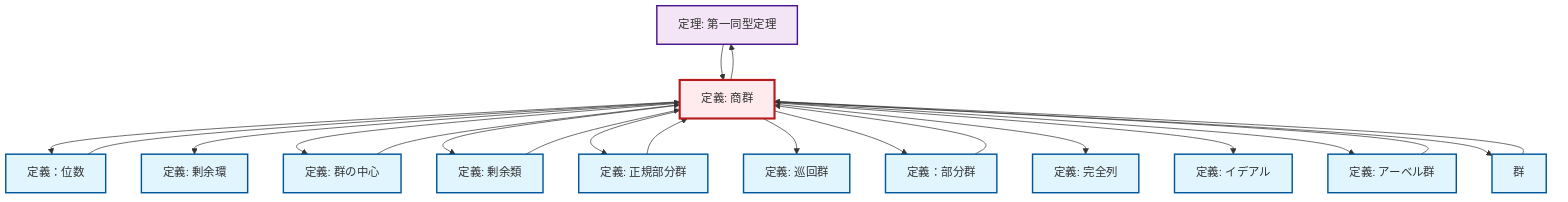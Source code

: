 graph TD
    classDef definition fill:#e1f5fe,stroke:#01579b,stroke-width:2px
    classDef theorem fill:#f3e5f5,stroke:#4a148c,stroke-width:2px
    classDef axiom fill:#fff3e0,stroke:#e65100,stroke-width:2px
    classDef example fill:#e8f5e9,stroke:#1b5e20,stroke-width:2px
    classDef current fill:#ffebee,stroke:#b71c1c,stroke-width:3px
    thm-first-isomorphism["定理: 第一同型定理"]:::theorem
    def-center-of-group["定義: 群の中心"]:::definition
    def-coset["定義: 剰余類"]:::definition
    def-abelian-group["定義: アーベル群"]:::definition
    def-normal-subgroup["定義: 正規部分群"]:::definition
    def-group["群"]:::definition
    def-ideal["定義: イデアル"]:::definition
    def-exact-sequence["定義: 完全列"]:::definition
    def-cyclic-group["定義: 巡回群"]:::definition
    def-order["定義：位数"]:::definition
    def-quotient-ring["定義: 剰余環"]:::definition
    def-quotient-group["定義: 商群"]:::definition
    def-subgroup["定義：部分群"]:::definition
    def-quotient-group --> def-order
    def-quotient-group --> def-quotient-ring
    def-group --> def-quotient-group
    def-quotient-group --> def-center-of-group
    def-quotient-group --> def-coset
    thm-first-isomorphism --> def-quotient-group
    def-quotient-group --> def-normal-subgroup
    def-quotient-group --> def-cyclic-group
    def-quotient-group --> def-subgroup
    def-quotient-group --> thm-first-isomorphism
    def-quotient-group --> def-exact-sequence
    def-subgroup --> def-quotient-group
    def-coset --> def-quotient-group
    def-quotient-group --> def-ideal
    def-quotient-group --> def-abelian-group
    def-abelian-group --> def-quotient-group
    def-quotient-group --> def-group
    def-normal-subgroup --> def-quotient-group
    def-center-of-group --> def-quotient-group
    def-order --> def-quotient-group
    class def-quotient-group current
